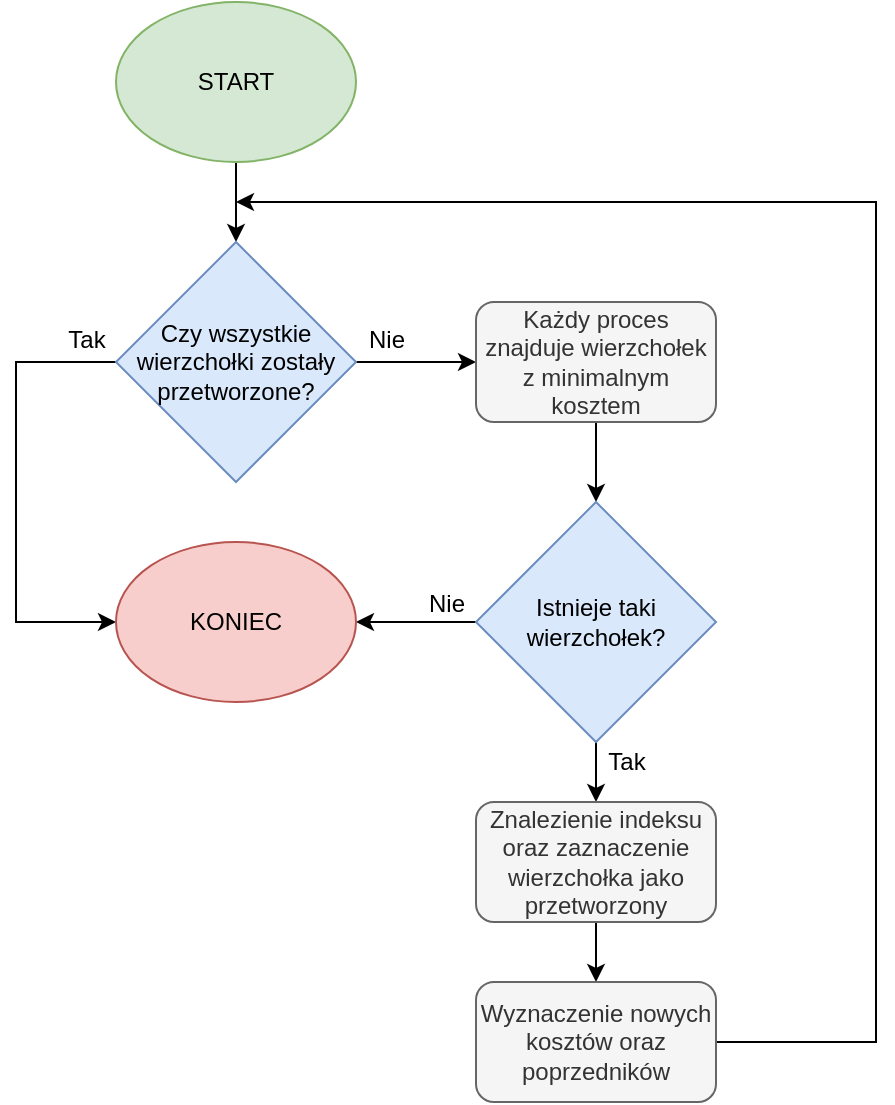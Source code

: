 <mxfile version="13.1.14" type="google"><diagram id="C5RBs43oDa-KdzZeNtuy" name="Page-1"><mxGraphModel dx="868" dy="479" grid="1" gridSize="10" guides="1" tooltips="1" connect="1" arrows="1" fold="1" page="1" pageScale="1" pageWidth="600" pageHeight="600" math="0" shadow="0"><root><mxCell id="WIyWlLk6GJQsqaUBKTNV-0"/><mxCell id="WIyWlLk6GJQsqaUBKTNV-1" parent="WIyWlLk6GJQsqaUBKTNV-0"/><mxCell id="x6-zLIkWUVUOQ41gxvp9-16" value="" style="edgeStyle=orthogonalEdgeStyle;rounded=0;orthogonalLoop=1;jettySize=auto;html=1;" edge="1" parent="WIyWlLk6GJQsqaUBKTNV-1" source="x6-zLIkWUVUOQ41gxvp9-0" target="x6-zLIkWUVUOQ41gxvp9-1"><mxGeometry relative="1" as="geometry"/></mxCell><mxCell id="x6-zLIkWUVUOQ41gxvp9-0" value="START" style="ellipse;whiteSpace=wrap;html=1;fillColor=#d5e8d4;strokeColor=#82b366;" vertex="1" parent="WIyWlLk6GJQsqaUBKTNV-1"><mxGeometry x="120" y="10" width="120" height="80" as="geometry"/></mxCell><mxCell id="x6-zLIkWUVUOQ41gxvp9-3" value="" style="edgeStyle=orthogonalEdgeStyle;rounded=0;orthogonalLoop=1;jettySize=auto;html=1;" edge="1" parent="WIyWlLk6GJQsqaUBKTNV-1" source="x6-zLIkWUVUOQ41gxvp9-1" target="x6-zLIkWUVUOQ41gxvp9-2"><mxGeometry relative="1" as="geometry"/></mxCell><mxCell id="x6-zLIkWUVUOQ41gxvp9-12" style="edgeStyle=orthogonalEdgeStyle;rounded=0;orthogonalLoop=1;jettySize=auto;html=1;" edge="1" parent="WIyWlLk6GJQsqaUBKTNV-1" source="x6-zLIkWUVUOQ41gxvp9-1" target="x6-zLIkWUVUOQ41gxvp9-11"><mxGeometry relative="1" as="geometry"><Array as="points"><mxPoint x="70" y="190"/><mxPoint x="70" y="320"/></Array></mxGeometry></mxCell><mxCell id="x6-zLIkWUVUOQ41gxvp9-1" value="Czy wszystkie wierzchołki zostały przetworzone?" style="rhombus;whiteSpace=wrap;html=1;fillColor=#dae8fc;strokeColor=#6c8ebf;" vertex="1" parent="WIyWlLk6GJQsqaUBKTNV-1"><mxGeometry x="120" y="130" width="120" height="120" as="geometry"/></mxCell><mxCell id="x6-zLIkWUVUOQ41gxvp9-7" value="" style="edgeStyle=orthogonalEdgeStyle;rounded=0;orthogonalLoop=1;jettySize=auto;html=1;" edge="1" parent="WIyWlLk6GJQsqaUBKTNV-1" source="x6-zLIkWUVUOQ41gxvp9-2" target="x6-zLIkWUVUOQ41gxvp9-6"><mxGeometry relative="1" as="geometry"/></mxCell><mxCell id="x6-zLIkWUVUOQ41gxvp9-2" value="Każdy proces znajduje wierzchołek z minimalnym kosztem" style="rounded=1;whiteSpace=wrap;html=1;fillColor=#f5f5f5;strokeColor=#666666;fontColor=#333333;" vertex="1" parent="WIyWlLk6GJQsqaUBKTNV-1"><mxGeometry x="300" y="160" width="120" height="60" as="geometry"/></mxCell><mxCell id="x6-zLIkWUVUOQ41gxvp9-10" value="" style="edgeStyle=orthogonalEdgeStyle;rounded=0;orthogonalLoop=1;jettySize=auto;html=1;" edge="1" parent="WIyWlLk6GJQsqaUBKTNV-1" source="x6-zLIkWUVUOQ41gxvp9-6" target="x6-zLIkWUVUOQ41gxvp9-9"><mxGeometry relative="1" as="geometry"/></mxCell><mxCell id="x6-zLIkWUVUOQ41gxvp9-13" style="edgeStyle=orthogonalEdgeStyle;rounded=0;orthogonalLoop=1;jettySize=auto;html=1;" edge="1" parent="WIyWlLk6GJQsqaUBKTNV-1" source="x6-zLIkWUVUOQ41gxvp9-6" target="x6-zLIkWUVUOQ41gxvp9-11"><mxGeometry relative="1" as="geometry"/></mxCell><mxCell id="x6-zLIkWUVUOQ41gxvp9-6" value="Istnieje taki wierzchołek?" style="rhombus;whiteSpace=wrap;html=1;fillColor=#dae8fc;strokeColor=#6c8ebf;" vertex="1" parent="WIyWlLk6GJQsqaUBKTNV-1"><mxGeometry x="300" y="260" width="120" height="120" as="geometry"/></mxCell><mxCell id="x6-zLIkWUVUOQ41gxvp9-15" value="" style="edgeStyle=orthogonalEdgeStyle;rounded=0;orthogonalLoop=1;jettySize=auto;html=1;" edge="1" parent="WIyWlLk6GJQsqaUBKTNV-1" source="x6-zLIkWUVUOQ41gxvp9-9" target="x6-zLIkWUVUOQ41gxvp9-14"><mxGeometry relative="1" as="geometry"/></mxCell><mxCell id="x6-zLIkWUVUOQ41gxvp9-9" value="Znalezienie indeksu oraz zaznaczenie wierzchołka jako przetworzony" style="rounded=1;whiteSpace=wrap;html=1;fillColor=#f5f5f5;strokeColor=#666666;fontColor=#333333;" vertex="1" parent="WIyWlLk6GJQsqaUBKTNV-1"><mxGeometry x="300" y="410" width="120" height="60" as="geometry"/></mxCell><mxCell id="x6-zLIkWUVUOQ41gxvp9-11" value="KONIEC" style="ellipse;whiteSpace=wrap;html=1;fillColor=#f8cecc;strokeColor=#b85450;" vertex="1" parent="WIyWlLk6GJQsqaUBKTNV-1"><mxGeometry x="120" y="280" width="120" height="80" as="geometry"/></mxCell><mxCell id="x6-zLIkWUVUOQ41gxvp9-17" style="edgeStyle=orthogonalEdgeStyle;rounded=0;orthogonalLoop=1;jettySize=auto;html=1;" edge="1" parent="WIyWlLk6GJQsqaUBKTNV-1" source="x6-zLIkWUVUOQ41gxvp9-14"><mxGeometry relative="1" as="geometry"><mxPoint x="180" y="110" as="targetPoint"/><Array as="points"><mxPoint x="500" y="530"/><mxPoint x="500" y="110"/></Array></mxGeometry></mxCell><mxCell id="x6-zLIkWUVUOQ41gxvp9-14" value="Wyznaczenie nowych kosztów oraz poprzedników" style="rounded=1;whiteSpace=wrap;html=1;fillColor=#f5f5f5;strokeColor=#666666;fontColor=#333333;" vertex="1" parent="WIyWlLk6GJQsqaUBKTNV-1"><mxGeometry x="300" y="500" width="120" height="60" as="geometry"/></mxCell><mxCell id="x6-zLIkWUVUOQ41gxvp9-18" value="Nie" style="text;html=1;align=center;verticalAlign=middle;resizable=0;points=[];autosize=1;" vertex="1" parent="WIyWlLk6GJQsqaUBKTNV-1"><mxGeometry x="240" y="169" width="30" height="20" as="geometry"/></mxCell><mxCell id="x6-zLIkWUVUOQ41gxvp9-19" value="Tak" style="text;html=1;align=center;verticalAlign=middle;resizable=0;points=[];autosize=1;" vertex="1" parent="WIyWlLk6GJQsqaUBKTNV-1"><mxGeometry x="90" y="169" width="30" height="20" as="geometry"/></mxCell><mxCell id="x6-zLIkWUVUOQ41gxvp9-20" value="Nie" style="text;html=1;align=center;verticalAlign=middle;resizable=0;points=[];autosize=1;" vertex="1" parent="WIyWlLk6GJQsqaUBKTNV-1"><mxGeometry x="270" y="301" width="30" height="20" as="geometry"/></mxCell><mxCell id="x6-zLIkWUVUOQ41gxvp9-21" value="Tak" style="text;html=1;align=center;verticalAlign=middle;resizable=0;points=[];autosize=1;" vertex="1" parent="WIyWlLk6GJQsqaUBKTNV-1"><mxGeometry x="360" y="380" width="30" height="20" as="geometry"/></mxCell></root></mxGraphModel></diagram></mxfile>